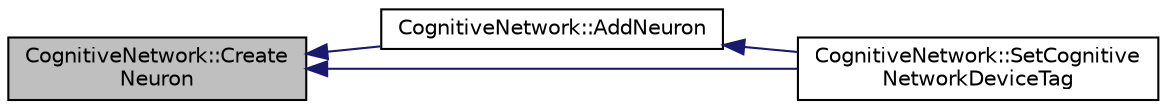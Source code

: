digraph "CognitiveNetwork::CreateNeuron"
{
  edge [fontname="Helvetica",fontsize="10",labelfontname="Helvetica",labelfontsize="10"];
  node [fontname="Helvetica",fontsize="10",shape=record];
  rankdir="LR";
  Node1 [label="CognitiveNetwork::Create\lNeuron",height=0.2,width=0.4,color="black", fillcolor="grey75", style="filled", fontcolor="black"];
  Node1 -> Node2 [dir="back",color="midnightblue",fontsize="10",style="solid"];
  Node2 [label="CognitiveNetwork::AddNeuron",height=0.2,width=0.4,color="black", fillcolor="white", style="filled",URL="$class_cognitive_network.html#aa2417f0b0692f7f16f3d2dbdb255222e"];
  Node2 -> Node3 [dir="back",color="midnightblue",fontsize="10",style="solid"];
  Node3 [label="CognitiveNetwork::SetCognitive\lNetworkDeviceTag",height=0.2,width=0.4,color="black", fillcolor="white", style="filled",URL="$class_cognitive_network.html#adaeb821899e35970f1f590dc4d2a7e78"];
  Node1 -> Node3 [dir="back",color="midnightblue",fontsize="10",style="solid"];
}
